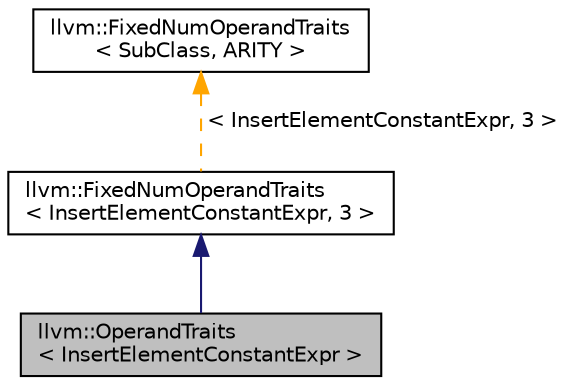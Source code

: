 digraph "llvm::OperandTraits&lt; InsertElementConstantExpr &gt;"
{
 // LATEX_PDF_SIZE
  bgcolor="transparent";
  edge [fontname="Helvetica",fontsize="10",labelfontname="Helvetica",labelfontsize="10"];
  node [fontname="Helvetica",fontsize="10",shape=record];
  Node1 [label="llvm::OperandTraits\l\< InsertElementConstantExpr \>",height=0.2,width=0.4,color="black", fillcolor="grey75", style="filled", fontcolor="black",tooltip=" "];
  Node2 -> Node1 [dir="back",color="midnightblue",fontsize="10",style="solid",fontname="Helvetica"];
  Node2 [label="llvm::FixedNumOperandTraits\l\< InsertElementConstantExpr, 3 \>",height=0.2,width=0.4,color="black",URL="$structllvm_1_1FixedNumOperandTraits.html",tooltip=" "];
  Node3 -> Node2 [dir="back",color="orange",fontsize="10",style="dashed",label=" \< InsertElementConstantExpr, 3 \>" ,fontname="Helvetica"];
  Node3 [label="llvm::FixedNumOperandTraits\l\< SubClass, ARITY \>",height=0.2,width=0.4,color="black",URL="$structllvm_1_1FixedNumOperandTraits.html",tooltip="FixedNumOperandTraits - determine the allocation regime of the Use array when it is a prefix to the U..."];
}
